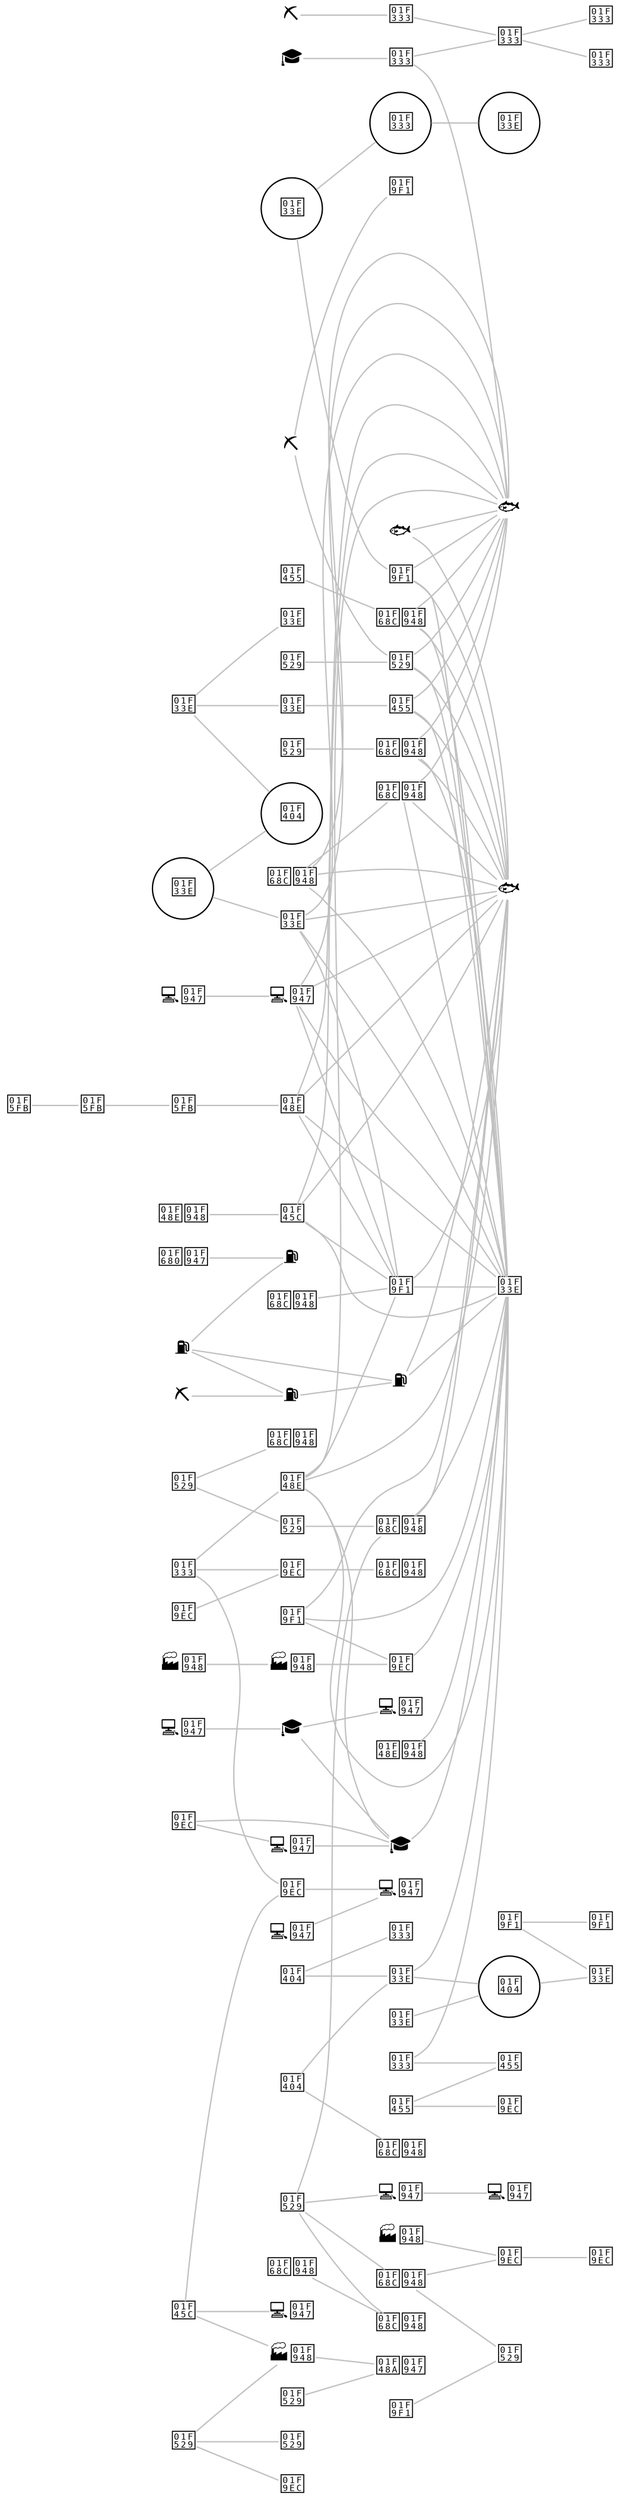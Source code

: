 digraph g {
	rankdir=LR
	"выращивание многолетних культур" [label="🌾" shape=circle]
	"выращивание однолетних культур" [label="🌾" shape=plain]
	"деятельность в области архитектуры и инженерно-технического проектирования; технических испытаний, исследований и анализа" [label="🎓" shape=plain]
	"деятельность вспомогательная в области производства сельскохозяйственных культур и послеуборочной обработки сельхозпродукции" [label="🌾" shape=plain]
	"деятельность полиграфическая и предоставление услуг в этой области" [label="🌳" shape=plain]
	"добыча и обогащение бурого угля (лигнита)" [label="⛏" shape=plain]
	"добыча и обогащение железных руд" [label="🗻" shape=plain]
	"добыча и обогащение угля и антрацита" [label="⛏" shape=plain]
	"добыча нефти и нефтяного (попутного) газа" [label="⛽" shape=plain]
	"добыча полезных ископаемых, не включенных в другие группировки" [label="🗻" shape=plain]
	"добыча природного газа и газового конденсата" [label="⛽" shape=plain]
	"добыча руд цветных металлов" [label="🗻" shape=plain]
	"дубление и отделка кожи, производство чемоданов, сумок, шорно-седельных изделий из кожи; выделка и крашение меха" [label="👜" shape=plain]
	"животноводство" [label="🐄" shape=plain]
	"ковка, прессование, штамповка и профилирование; изготовление изделий методом порошковой металлургии" [label="🔩" shape=plain]
	"копирование записанных носителей информации" [label="💻🥇" shape=plain]
	"лесоводство и прочая лесохозяйственная деятельность" [label="🌳" shape=plain]
	"лесозаготовки" [label="🌳" shape=plain]
	"литье металлов" [label="🔩" shape=plain]
	"научные исследования и разработки" [label="🎓" shape=plain]
	"обработка древесины и производство изделий из дерева и пробки, кроме мебели, производство изделий из соломки и материалов для плетения" [label="🌳" shape=plain]
	"обработка металлов и нанесение покрытий на металлы; механическая обработка металлов" [label="🔩" shape=plain]
	"охота, отлов и отстрел диких животных, включая предоставление услуг в этих областях" [label="🌳" shape=plain]
	"переработка и консервирование мяса и мясной пищевой продукции" [label="🐄" shape=plain]
	"переработка и консервирование рыбы, ракообразных и моллюсков" [label="🐟" shape=plain]
	"переработка и консервирование фруктов и овощей" [label="🌾" shape=circle]
	"предоставление услуг в области добычи нефти и природного газа" [label="⛽" shape=plain]
	"предоставление услуг в области лесоводства и лесозаготовок" [label="🌳" shape=plain]
	"производство абразивных и неметаллических минеральных изделий, не включенных в другие группировки" [label="🧱" shape=plain]
	"производство автотранспортных средств" [label="🚌🥈" shape=plain]
	"производство бытовой электроники" [label="💻🥇" shape=plain]
	"производство бытовых приборов" [label="🚌🥈" shape=plain]
	"производство вязаных и трикотажных изделий одежды" [label="👕" shape=plain]
	"производство готовых кормов для животных" [label="🌾" shape=plain]
	"производство железнодорожных локомотивов и подвижного состава" [label="🚌🥈" shape=plain]
	"производство игр и игрушек" [label="🧬" shape=plain]
	"производство изделий из бетона, цемента и гипса" [label="🧱" shape=plain]
	"производство изделий из бумаги и картона" [label="🌳" shape=circle]
	"производство изделий из пластмасс" [label="🧬" shape=plain]
	"производство изделий, не включенных в другие группировки" [label="🧬" shape=plain]
	"производство кабелей и кабельной арматуры" [label="💎🥈" shape=plain]
	"производство кокса" [label="⛏" shape=plain]
	"производство коммуникационного оборудования" [label="💻🥇" shape=plain]
	"производство комплектующих и принадлежностей для автотранспортных средств" [label="🚌🥈" shape=plain]
	"производство компьютеров и периферийного оборудования" [label="💻🥇" shape=plain]
	"производство контрольно-измерительных и навигационных приборов и аппаратов; производство часов" [label="💻🥇" shape=plain]
	"производство красок, лаков и аналогичных материалов для нанесения покрытий, полиграфических красок и мастик" [label="🏭🥈" shape=plain]
	"производство кузовов для автотранспортных средств; производство прицепов и полуприцепов" [label="🚌🥈" shape=plain]
	"производство летательных аппаратов, включая космические, и соответствующего оборудования" [label="🚀🥇" shape=plain]
	"производство машин и оборудования для сельского и лесного хозяйства" [label="🚌🥈" shape=plain]
	"производство машин и оборудования общего назначения" [label="🚌🥈" shape=plain]
	"производство мебели" [label="🌳" shape=plain]
	"производство медицинских инструментов и оборудования" [label="💻🥇" shape=plain]
	"производство металлических цистерн, резервуаров и прочих емкостей" [label="🔩" shape=plain]
	"производство меховых изделий" [label="👕" shape=plain]
	"производство молочной продукции" [label="🐄" shape=circle]
	"производство музыкальных инструментов" [label="🧬" shape=plain]
	"производство мыла и моющих, чистящих и полирующих средств; парфюмерных и косметических средств" [label="🏭🥈" shape=plain]
	"производство напитков" [label="🌾" shape=circle]
	"производство нефтепродуктов" [label="⛽" shape=plain]
	"производство ножевых изделий и столовых приборов, инструментов и универсальных скобяных изделий" [label="🔩" shape=plain]
	"производство обуви" [label="👜" shape=plain]
	"производство огнеупорных изделий" [label="🧱" shape=plain]
	"производство одежды, кроме одежды из меха" [label="👕" shape=plain]
	"производство оптических приборов, фото- и кинооборудования" [label="💻🥇" shape=plain]
	"производство основных драгоценных металлов и прочих цветных металлов, производство ядерного топлива" [label="💎" shape=plain]
	"производство основных химических веществ, удобрений и азотных соединений, пластмасс и синтетического каучука в первичных формах" [label="🏭🥈" shape=plain]
	"производство паровых котлов, кроме котлов центрального отопления" [label="🔩" shape=plain]
	"производство пестицидов и прочих агрохимических продуктов" [label="🏭🥈" shape=plain]
	"производство продуктов мукомольной и крупяной промышленности, крахмала и крахмалосодержащих продуктов" [label="🌾" shape=plain]
	"производство прочего электрического оборудования" [label="💻🥇" shape=plain]
	"производство прочих машин и оборудования общего назначения" [label="🚌🥈" shape=plain]
	"производство прочих машин специального назначения" [label="🚌🥈" shape=plain]
	"производство прочих пищевых продуктов" [label="🌾" shape=plain]
	"производство прочих стальных изделий первичной обработкой" [label="🔩" shape=plain]
	"производство прочих фарфоровых и керамических изделий" [label="🧱" shape=plain]
	"производство прочих химических продуктов" [label="🧬" shape=plain]
	"производство растительных и животных масел и жиров" [label="🐄" shape=circle]
	"производство резиновых изделий" [label="🧬" shape=plain]
	"производство спортивных товаров" [label="🧬" shape=plain]
	"производство стальных труб, полых профилей и фитингов" [label="🔩" shape=plain]
	"производство станков, машин и оборудования для обработки металлов и прочих твердых материалов" [label="🚌🥈" shape=plain]
	"производство стекла и изделий из стекла" [label="🧬" shape=plain]
	"производство строительных керамических материалов" [label="🧱" shape=plain]
	"производство строительных металлических конструкций и изделий" [label="🔩" shape=plain]
	"производство табачных изделий" [label="🌾" shape=plain]
	"производство текстильных изделий" [label="👕" shape=plain]
	"производство транспортных средств и оборудования, не включенных в другие группировки" [label="🚌🥈" shape=plain]
	"производство фармацевтических субстанций" [label="💊🥇" shape=plain]
	"производство химических волокон" [label="🧬" shape=plain]
	"производство хлебобулочных и мучных кондитерских изделий" [label="🌾" shape=plain]
	"производство целлюлозы, древесной массы, бумаги и картона" [label="🌳" shape=plain]
	"производство цемента, извести и гипса" [label="🧱" shape=plain]
	"производство чугуна, стали и ферросплавов" [label="🔩" shape=plain]
	"производство электрических аккумуляторов и аккумуляторных батарей" [label="💎🥈" shape=plain]
	"производство электрических ламп и осветительного оборудования" [label="💻🥇" shape=plain]
	"производство электродвигателей, генераторов, трансформаторов и распределительных устройств, а также контрольно-измерительной аппаратуры" [label="🚌🥈" shape=plain]
	"производство элементов электронной аппаратуры и печатных схем (плат)" [label="💻🥇" shape=plain]
	"производство ювелирных изделий, бижутерии и подобных товаров" [label="💎" shape=plain]
	"разработка компьютерного программного обеспечения, консультационные услуги в данной области и другие сопутствующие услуги" [label="🎓" shape=plain]
	"резка, обработка и отделка камня" [label="🧱" shape=plain]
	"рыбоводство" [label="🐟" shape=plain]
	"рыболовство" [label="🐟" shape=plain]
	"смешанное сельское хозяйство" [label="🌾" shape=plain]
	"предоставление услуг в области добычи нефти и природного газа" -> "рыболовство" [dir=none, penwidth=1, color=silver]
	"предоставление услуг в области добычи нефти и природного газа" -> "смешанное сельское хозяйство" [dir=none, penwidth=1, color=silver]
	"производство автотранспортных средств" -> "рыбоводство" [dir=none, penwidth=1, color=silver]
	"производство автотранспортных средств" -> "рыболовство" [dir=none, penwidth=1, color=silver]
	"производство автотранспортных средств" -> "смешанное сельское хозяйство" [dir=none, penwidth=1, color=silver]
	"производство комплектующих и принадлежностей для автотранспортных средств" -> "рыбоводство" [dir=none, penwidth=1, color=silver]
	"производство комплектующих и принадлежностей для автотранспортных средств" -> "рыболовство" [dir=none, penwidth=1, color=silver]
	"производство комплектующих и принадлежностей для автотранспортных средств" -> "смешанное сельское хозяйство" [dir=none, penwidth=1, color=silver]
	"производство обуви" -> "резка, обработка и отделка камня" [dir=none, penwidth=1, color=silver]
	"производство обуви" -> "рыбоводство" [dir=none, penwidth=1, color=silver]
	"производство обуви" -> "рыболовство" [dir=none, penwidth=1, color=silver]
	"производство обуви" -> "смешанное сельское хозяйство" [dir=none, penwidth=1, color=silver]
	"производство основных драгоценных металлов и прочих цветных металлов, производство ядерного топлива" -> "резка, обработка и отделка камня" [dir=none, penwidth=1, color=silver]
	"производство основных драгоценных металлов и прочих цветных металлов, производство ядерного топлива" -> "рыбоводство" [dir=none, penwidth=1, color=silver]
	"производство основных драгоценных металлов и прочих цветных металлов, производство ядерного топлива" -> "рыболовство" [dir=none, penwidth=1, color=silver]
	"производство основных драгоценных металлов и прочих цветных металлов, производство ядерного топлива" -> "смешанное сельское хозяйство" [dir=none, penwidth=1, color=silver]
	"производство прочих машин специального назначения" -> "рыбоводство" [dir=none, penwidth=1, color=silver]
	"производство прочих машин специального назначения" -> "рыболовство" [dir=none, penwidth=1, color=silver]
	"производство прочих машин специального назначения" -> "смешанное сельское хозяйство" [dir=none, penwidth=1, color=silver]
	"производство прочих фарфоровых и керамических изделий" -> "рыболовство" [dir=none, penwidth=1, color=silver]
	"производство прочих фарфоровых и керамических изделий" -> "смешанное сельское хозяйство" [dir=none, penwidth=1, color=silver]
	"производство спортивных товаров" -> "смешанное сельское хозяйство" [dir=none, penwidth=1, color=silver]
	"производство строительных керамических материалов" -> "рыбоводство" [dir=none, penwidth=1, color=silver]
	"производство строительных керамических материалов" -> "рыболовство" [dir=none, penwidth=1, color=silver]
	"производство строительных керамических материалов" -> "смешанное сельское хозяйство" [dir=none, penwidth=1, color=silver]
	"производство табачных изделий" -> "резка, обработка и отделка камня" [dir=none, penwidth=1, color=silver]
	"производство табачных изделий" -> "рыбоводство" [dir=none, penwidth=1, color=silver]
	"производство табачных изделий" -> "рыболовство" [dir=none, penwidth=1, color=silver]
	"производство табачных изделий" -> "смешанное сельское хозяйство" [dir=none, penwidth=1, color=silver]
	"производство текстильных изделий" -> "рыбоводство" [dir=none, penwidth=1, color=silver]
	"производство текстильных изделий" -> "рыболовство" [dir=none, penwidth=1, color=silver]
	"производство текстильных изделий" -> "смешанное сельское хозяйство" [dir=none, penwidth=1, color=silver]
	"производство транспортных средств и оборудования, не включенных в другие группировки" -> "рыбоводство" [dir=none, penwidth=1, color=silver]
	"производство транспортных средств и оборудования, не включенных в другие группировки" -> "рыболовство" [dir=none, penwidth=1, color=silver]
	"производство транспортных средств и оборудования, не включенных в другие группировки" -> "смешанное сельское хозяйство" [dir=none, penwidth=1, color=silver]
	"производство чугуна, стали и ферросплавов" -> "рыбоводство" [dir=none, penwidth=1, color=silver]
	"производство чугуна, стали и ферросплавов" -> "рыболовство" [dir=none, penwidth=1, color=silver]
	"производство чугуна, стали и ферросплавов" -> "смешанное сельское хозяйство" [dir=none, penwidth=1, color=silver]
	"производство электрических аккумуляторов и аккумуляторных батарей" -> "смешанное сельское хозяйство" [dir=none, penwidth=1, color=silver]
	"производство электродвигателей, генераторов, трансформаторов и распределительных устройств, а также контрольно-измерительной аппаратуры" -> "рыболовство" [dir=none, penwidth=1, color=silver]
	"производство электродвигателей, генераторов, трансформаторов и распределительных устройств, а также контрольно-измерительной аппаратуры" -> "смешанное сельское хозяйство" [dir=none, penwidth=1, color=silver]
	"производство элементов электронной аппаратуры и печатных схем (плат)" -> "резка, обработка и отделка камня" [dir=none, penwidth=1, color=silver]
	"производство элементов электронной аппаратуры и печатных схем (плат)" -> "рыбоводство" [dir=none, penwidth=1, color=silver]
	"производство элементов электронной аппаратуры и печатных схем (плат)" -> "рыболовство" [dir=none, penwidth=1, color=silver]
	"производство элементов электронной аппаратуры и печатных схем (плат)" -> "смешанное сельское хозяйство" [dir=none, penwidth=1, color=silver]
	"производство ювелирных изделий, бижутерии и подобных товаров" -> "разработка компьютерного программного обеспечения, консультационные услуги в данной области и другие сопутствующие услуги" [dir=none, penwidth=1, color=silver]
	"производство ювелирных изделий, бижутерии и подобных товаров" -> "резка, обработка и отделка камня" [dir=none, penwidth=1, color=silver]
	"производство ювелирных изделий, бижутерии и подобных товаров" -> "рыбоводство" [dir=none, penwidth=1, color=silver]
	"производство ювелирных изделий, бижутерии и подобных товаров" -> "рыболовство" [dir=none, penwidth=1, color=silver]
	"производство ювелирных изделий, бижутерии и подобных товаров" -> "смешанное сельское хозяйство" [dir=none, penwidth=1, color=silver]
	"разработка компьютерного программного обеспечения, консультационные услуги в данной области и другие сопутствующие услуги" -> "смешанное сельское хозяйство" [dir=none, penwidth=1, color=silver]
	"резка, обработка и отделка камня" -> "рыболовство" [dir=none, penwidth=1, color=silver]
	"резка, обработка и отделка камня" -> "смешанное сельское хозяйство" [dir=none, penwidth=1, color=silver]
	"добыча и обогащение угля и антрацита" -> "добыча природного газа и газового конденсата" [dir=none, penwidth=1, color=silver]
	"добыча и обогащение бурого угля (лигнита)" -> "лесозаготовки" [dir=none, penwidth=1, color=silver]
	"копирование записанных носителей информации" -> "научные исследования и разработки" [dir=none, penwidth=1, color=silver]
	"производство музыкальных инструментов" -> "производство оптических приборов, фото- и кинооборудования" [dir=none, penwidth=1, color=silver]
	"производство музыкальных инструментов" -> "разработка компьютерного программного обеспечения, консультационные услуги в данной области и другие сопутствующие услуги" [dir=none, penwidth=1, color=silver]
	"добыча и обогащение железных руд" -> "добыча полезных ископаемых, не включенных в другие группировки" [dir=none, penwidth=1, color=silver]
	"выращивание многолетних культур" -> "производство табачных изделий" [dir=none, penwidth=1, color=silver]
	"выращивание многолетних культур" -> "производство растительных и животных масел и жиров" [dir=none, penwidth=1, color=silver]
	"добыча руд цветных металлов" -> "производство основных драгоценных металлов и прочих цветных металлов, производство ядерного топлива" [dir=none, penwidth=1, color=silver]
	"производство вязаных и трикотажных изделий одежды" -> "производство химических волокон" [dir=none, penwidth=1, color=silver]
	"производство паровых котлов, кроме котлов центрального отопления" -> "производство фармацевтических субстанций" [dir=none, penwidth=1, color=silver]
	"деятельность полиграфическая и предоставление услуг в этой области" -> "производство ювелирных изделий, бижутерии и подобных товаров" [dir=none, penwidth=1, color=silver]
	"добыча нефти и нефтяного (попутного) газа" -> "добыча природного газа и газового конденсата" [dir=none, penwidth=1, color=silver]
	"добыча природного газа и газового конденсата" -> "предоставление услуг в области добычи нефти и природного газа" [dir=none, penwidth=1, color=silver]
	"производство бытовой электроники" -> "производство коммуникационного оборудования" [dir=none, penwidth=1, color=silver]
	"переработка и консервирование рыбы, ракообразных и моллюсков" -> "рыболовство" [dir=none, penwidth=1, color=silver]
	"производство изделий, не включенных в другие группировки" -> "производство коммуникационного оборудования" [dir=none, penwidth=1, color=silver]
	"переработка и консервирование рыбы, ракообразных и моллюсков" -> "рыбоводство" [dir=none, penwidth=1, color=silver]
	"производство бытовых приборов" -> "производство машин и оборудования общего назначения" [dir=none, penwidth=1, color=silver]
	"производство кокса" -> "производство огнеупорных изделий" [dir=none, penwidth=1, color=silver]
	"производство прочих фарфоровых и керамических изделий" -> "производство спортивных товаров" [dir=none, penwidth=1, color=silver]
	"добыча полезных ископаемых, не включенных в другие группировки" -> "добыча руд цветных металлов" [dir=none, penwidth=1, color=silver]
	"деятельность в области архитектуры и инженерно-технического проектирования; технических испытаний, исследований и анализа" -> "лесоводство и прочая лесохозяйственная деятельность" [dir=none, penwidth=1, color=silver]
	"добыча нефти и нефтяного (попутного) газа" -> "производство нефтепродуктов" [dir=none, penwidth=1, color=silver]
	"производство летательных аппаратов, включая космические, и соответствующего оборудования" -> "производство нефтепродуктов" [dir=none, penwidth=1, color=silver]
	"производство меховых изделий" -> "производство транспортных средств и оборудования, не включенных в другие группировки" [dir=none, penwidth=1, color=silver]
	"производство кокса" -> "производство чугуна, стали и ферросплавов" [dir=none, penwidth=1, color=silver]
	"производство стальных труб, полых профилей и фитингов" -> "производство чугуна, стали и ферросплавов" [dir=none, penwidth=1, color=silver]
	"лесоводство и прочая лесохозяйственная деятельность" -> "рыбоводство" [dir=none, penwidth=1, color=silver]
	"производство изделий из бумаги и картона" -> "производство напитков" [dir=none, penwidth=1, color=silver]
	"переработка и консервирование мяса и мясной пищевой продукции" -> "производство железнодорожных локомотивов и подвижного состава" [dir=none, penwidth=1, color=silver]
	"животноводство" -> "охота, отлов и отстрел диких животных, включая предоставление услуг в этих областях" [dir=none, penwidth=1, color=silver]
	"деятельность вспомогательная в области производства сельскохозяйственных культур и послеуборочной обработки сельхозпродукции" -> "производство молочной продукции" [dir=none, penwidth=1, color=silver]
	"обработка древесины и производство изделий из дерева и пробки, кроме мебели, производство изделий из соломки и материалов для плетения" -> "производство целлюлозы, древесной массы, бумаги и картона" [dir=none, penwidth=1, color=silver]
	"производство красок, лаков и аналогичных материалов для нанесения покрытий, полиграфических красок и мастик" -> "производство фармацевтических субстанций" [dir=none, penwidth=1, color=silver]
	"производство кузовов для автотранспортных средств; производство прицепов и полуприцепов" -> "резка, обработка и отделка камня" [dir=none, penwidth=1, color=silver]
	"производство основных химических веществ, удобрений и азотных соединений, пластмасс и синтетического каучука в первичных формах" -> "производство прочих химических продуктов" [dir=none, penwidth=1, color=silver]
	"производство прочих машин и оборудования общего назначения" -> "производство прочих химических продуктов" [dir=none, penwidth=1, color=silver]
	"производство прочих химических продуктов" -> "производство резиновых изделий" [dir=none, penwidth=1, color=silver]
	"лесоводство и прочая лесохозяйственная деятельность" -> "обработка древесины и производство изделий из дерева и пробки, кроме мебели, производство изделий из соломки и материалов для плетения" [dir=none, penwidth=1, color=silver]
	"литье металлов" -> "производство ножевых изделий и столовых приборов, инструментов и универсальных скобяных изделий" [dir=none, penwidth=1, color=silver]
	"переработка и консервирование фруктов и овощей" -> "производство строительных керамических материалов" [dir=none, penwidth=1, color=silver]
	"производство ножевых изделий и столовых приборов, инструментов и универсальных скобяных изделий" -> "производство электродвигателей, генераторов, трансформаторов и распределительных устройств, а также контрольно-измерительной аппаратуры" [dir=none, penwidth=1, color=silver]
	"производство прочих пищевых продуктов" -> "производство текстильных изделий" [dir=none, penwidth=1, color=silver]
	"деятельность полиграфическая и предоставление услуг в этой области" -> "производство изделий из пластмасс" [dir=none, penwidth=1, color=silver]
	"деятельность полиграфическая и предоставление услуг в этой области" -> "производство изделий, не включенных в другие группировки" [dir=none, penwidth=1, color=silver]
	"дубление и отделка кожи, производство чемоданов, сумок, шорно-седельных изделий из кожи; выделка и крашение меха" -> "производство изделий, не включенных в другие группировки" [dir=none, penwidth=1, color=silver]
	"ковка, прессование, штамповка и профилирование; изготовление изделий методом порошковой металлургии" -> "производство стекла и изделий из стекла" [dir=none, penwidth=1, color=silver]
	"производство изделий из пластмасс" -> "производство машин и оборудования для сельского и лесного хозяйства" [dir=none, penwidth=1, color=silver]
	"ковка, прессование, штамповка и профилирование; изготовление изделий методом порошковой металлургии" -> "производство красок, лаков и аналогичных материалов для нанесения покрытий, полиграфических красок и мастик" [dir=none, penwidth=1, color=silver]
	"ковка, прессование, штамповка и профилирование; изготовление изделий методом порошковой металлургии" -> "производство прочих стальных изделий первичной обработкой" [dir=none, penwidth=1, color=silver]
	"производство автотранспортных средств" -> "производство комплектующих и принадлежностей для автотранспортных средств" [dir=none, penwidth=1, color=silver]
	"производство изделий из бетона, цемента и гипса" -> "производство цемента, извести и гипса" [dir=none, penwidth=1, color=silver]
	"производство абразивных и неметаллических минеральных изделий, не включенных в другие группировки" -> "производство строительных металлических конструкций и изделий" [dir=none, penwidth=1, color=silver]
	"производство прочих машин и оборудования общего назначения" -> "производство строительных металлических конструкций и изделий" [dir=none, penwidth=1, color=silver]
	"обработка металлов и нанесение покрытий на металлы; механическая обработка металлов" -> "производство прочих машин и оборудования общего назначения" [dir=none, penwidth=1, color=silver]
	"производство контрольно-измерительных и навигационных приборов и аппаратов; производство часов" -> "производство медицинских инструментов и оборудования" [dir=none, penwidth=1, color=silver]
	"производство мыла и моющих, чистящих и полирующих средств; парфюмерных и косметических средств" -> "производство пестицидов и прочих агрохимических продуктов" [dir=none, penwidth=1, color=silver]
	"производство прочего электрического оборудования" -> "производство элементов электронной аппаратуры и печатных схем (плат)" [dir=none, penwidth=1, color=silver]
	"переработка и консервирование фруктов и овощей" -> "производство изделий из бумаги и картона" [dir=none, penwidth=1, color=silver]
	"производство мебели" -> "производство одежды, кроме одежды из меха" [dir=none, penwidth=1, color=silver]
	"производство мебели" -> "смешанное сельское хозяйство" [dir=none, penwidth=1, color=silver]
	"дубление и отделка кожи, производство чемоданов, сумок, шорно-седельных изделий из кожи; выделка и крашение меха" -> "производство красок, лаков и аналогичных материалов для нанесения покрытий, полиграфических красок и мастик" [dir=none, penwidth=1, color=silver]
	"производство готовых кормов для животных" -> "смешанное сельское хозяйство" [dir=none, penwidth=1, color=silver]
	"научные исследования и разработки" -> "производство компьютеров и периферийного оборудования" [dir=none, penwidth=1, color=silver]
	"научные исследования и разработки" -> "разработка компьютерного программного обеспечения, консультационные услуги в данной области и другие сопутствующие услуги" [dir=none, penwidth=1, color=silver]
	"обработка древесины и производство изделий из дерева и пробки, кроме мебели, производство изделий из соломки и материалов для плетения" -> "предоставление услуг в области лесоводства и лесозаготовок" [dir=none, penwidth=1, color=silver]
	"обработка металлов и нанесение покрытий на металлы; механическая обработка металлов" -> "производство машин и оборудования общего назначения" [dir=none, penwidth=1, color=silver]
	"обработка металлов и нанесение покрытий на металлы; механическая обработка металлов" -> "производство электродвигателей, генераторов, трансформаторов и распределительных устройств, а также контрольно-измерительной аппаратуры" [dir=none, penwidth=1, color=silver]
	"производство кабелей и кабельной арматуры" -> "производство обуви" [dir=none, penwidth=1, color=silver]
	"производство оптических приборов, фото- и кинооборудования" -> "разработка компьютерного программного обеспечения, консультационные услуги в данной области и другие сопутствующие услуги" [dir=none, penwidth=1, color=silver]
	"производство пестицидов и прочих агрохимических продуктов" -> "производство спортивных товаров" [dir=none, penwidth=1, color=silver]
	"литье металлов" -> "производство станков, машин и оборудования для обработки металлов и прочих твердых материалов" [dir=none, penwidth=1, color=silver]
	"производство игр и игрушек" -> "производство изделий из пластмасс" [dir=none, penwidth=1, color=silver]
	"выращивание однолетних культур" -> "производство прочих пищевых продуктов" [dir=none, penwidth=1, color=silver]
	"выращивание однолетних культур" -> "производство растительных и животных масел и жиров" [dir=none, penwidth=1, color=silver]
	"обработка металлов и нанесение покрытий на металлы; механическая обработка металлов" -> "производство контрольно-измерительных и навигационных приборов и аппаратов; производство часов" [dir=none, penwidth=1, color=silver]
	"дубление и отделка кожи, производство чемоданов, сумок, шорно-седельных изделий из кожи; выделка и крашение меха" -> "производство электрических ламп и осветительного оборудования" [dir=none, penwidth=1, color=silver]
	"производство металлических цистерн, резервуаров и прочих емкостей" -> "производство прочих машин специального назначения" [dir=none, penwidth=1, color=silver]
	"производство изделий из бетона, цемента и гипса" -> "производство хлебобулочных и мучных кондитерских изделий" [dir=none, penwidth=1, color=silver]
	"лесозаготовки" -> "обработка древесины и производство изделий из дерева и пробки, кроме мебели, производство изделий из соломки и материалов для плетения" [dir=none, penwidth=1, color=silver]
	"переработка и консервирование мяса и мясной пищевой продукции" -> "производство готовых кормов для животных" [dir=none, penwidth=1, color=silver]
	"производство молочной продукции" -> "производство хлебобулочных и мучных кондитерских изделий" [dir=none, penwidth=1, color=silver]
	"производство вязаных и трикотажных изделий одежды" -> "производство одежды, кроме одежды из меха" [dir=none, penwidth=1, color=silver]
	"производство готовых кормов для животных" -> "производство молочной продукции" [dir=none, penwidth=1, color=silver]
	"животноводство" -> "производство готовых кормов для животных" [dir=none, penwidth=1, color=silver]
	"выращивание однолетних культур" -> "производство продуктов мукомольной и крупяной промышленности, крахмала и крахмалосодержащих продуктов" [dir=none, penwidth=1, color=silver]
	"добыча нефти и нефтяного (попутного) газа" -> "предоставление услуг в области добычи нефти и природного газа" [dir=none, penwidth=1, color=silver]
}
